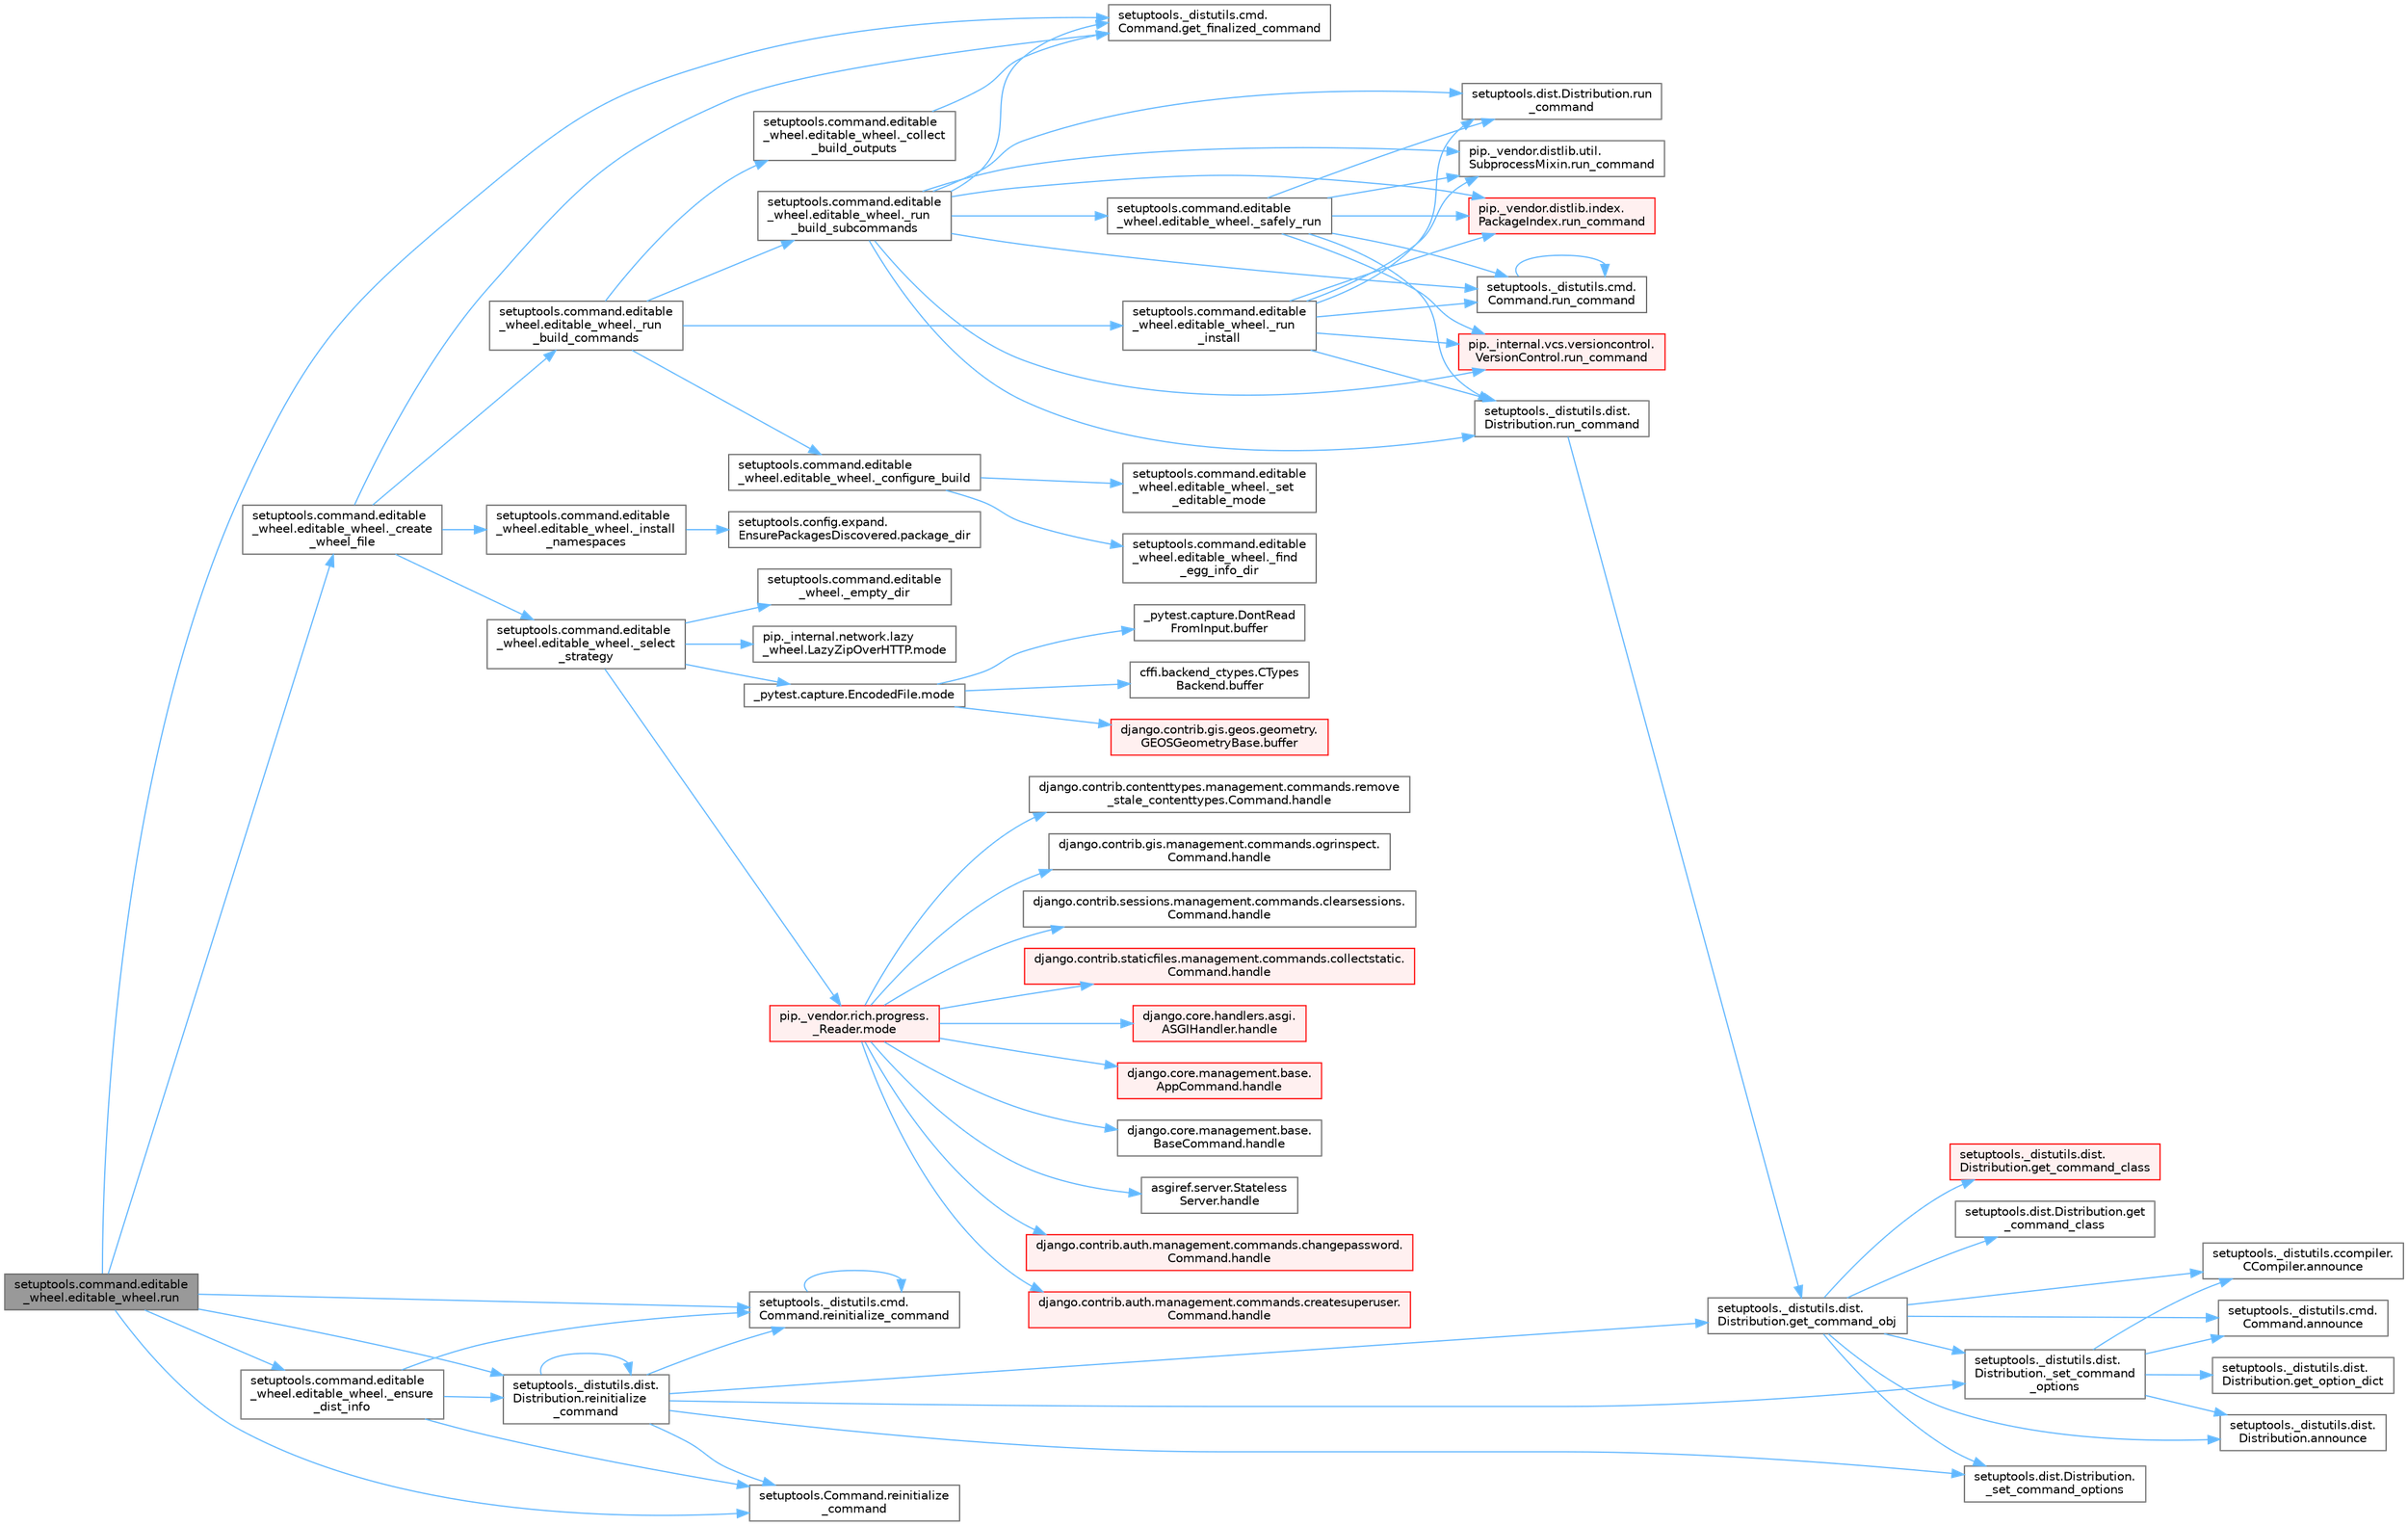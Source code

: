 digraph "setuptools.command.editable_wheel.editable_wheel.run"
{
 // LATEX_PDF_SIZE
  bgcolor="transparent";
  edge [fontname=Helvetica,fontsize=10,labelfontname=Helvetica,labelfontsize=10];
  node [fontname=Helvetica,fontsize=10,shape=box,height=0.2,width=0.4];
  rankdir="LR";
  Node1 [id="Node000001",label="setuptools.command.editable\l_wheel.editable_wheel.run",height=0.2,width=0.4,color="gray40", fillcolor="grey60", style="filled", fontcolor="black",tooltip=" "];
  Node1 -> Node2 [id="edge1_Node000001_Node000002",color="steelblue1",style="solid",tooltip=" "];
  Node2 [id="Node000002",label="setuptools.command.editable\l_wheel.editable_wheel._create\l_wheel_file",height=0.2,width=0.4,color="grey40", fillcolor="white", style="filled",URL="$classsetuptools_1_1command_1_1editable__wheel_1_1editable__wheel.html#a90540926ae137972493aabda883e46df",tooltip=" "];
  Node2 -> Node3 [id="edge2_Node000002_Node000003",color="steelblue1",style="solid",tooltip=" "];
  Node3 [id="Node000003",label="setuptools.command.editable\l_wheel.editable_wheel._install\l_namespaces",height=0.2,width=0.4,color="grey40", fillcolor="white", style="filled",URL="$classsetuptools_1_1command_1_1editable__wheel_1_1editable__wheel.html#a11f27c9c60dab793a6fd2f2699c61aec",tooltip=" "];
  Node3 -> Node4 [id="edge3_Node000003_Node000004",color="steelblue1",style="solid",tooltip=" "];
  Node4 [id="Node000004",label="setuptools.config.expand.\lEnsurePackagesDiscovered.package_dir",height=0.2,width=0.4,color="grey40", fillcolor="white", style="filled",URL="$classsetuptools_1_1config_1_1expand_1_1_ensure_packages_discovered.html#aba4dfa91ab3b12c7bb7bc2b75820c1a0",tooltip=" "];
  Node2 -> Node5 [id="edge4_Node000002_Node000005",color="steelblue1",style="solid",tooltip=" "];
  Node5 [id="Node000005",label="setuptools.command.editable\l_wheel.editable_wheel._run\l_build_commands",height=0.2,width=0.4,color="grey40", fillcolor="white", style="filled",URL="$classsetuptools_1_1command_1_1editable__wheel_1_1editable__wheel.html#a14c14105433e17bb7ad7c062a2111b35",tooltip=" "];
  Node5 -> Node6 [id="edge5_Node000005_Node000006",color="steelblue1",style="solid",tooltip=" "];
  Node6 [id="Node000006",label="setuptools.command.editable\l_wheel.editable_wheel._collect\l_build_outputs",height=0.2,width=0.4,color="grey40", fillcolor="white", style="filled",URL="$classsetuptools_1_1command_1_1editable__wheel_1_1editable__wheel.html#a9996e5ae264dfc0d5ad8ec6e6e731778",tooltip=" "];
  Node6 -> Node7 [id="edge6_Node000006_Node000007",color="steelblue1",style="solid",tooltip=" "];
  Node7 [id="Node000007",label="setuptools._distutils.cmd.\lCommand.get_finalized_command",height=0.2,width=0.4,color="grey40", fillcolor="white", style="filled",URL="$classsetuptools_1_1__distutils_1_1cmd_1_1_command.html#a6f8fd576b884ae94811fc896a77e13a2",tooltip=" "];
  Node5 -> Node8 [id="edge7_Node000005_Node000008",color="steelblue1",style="solid",tooltip=" "];
  Node8 [id="Node000008",label="setuptools.command.editable\l_wheel.editable_wheel._configure_build",height=0.2,width=0.4,color="grey40", fillcolor="white", style="filled",URL="$classsetuptools_1_1command_1_1editable__wheel_1_1editable__wheel.html#ab85e0afb7f94cb90a9e7ab94202976e0",tooltip=" "];
  Node8 -> Node9 [id="edge8_Node000008_Node000009",color="steelblue1",style="solid",tooltip=" "];
  Node9 [id="Node000009",label="setuptools.command.editable\l_wheel.editable_wheel._find\l_egg_info_dir",height=0.2,width=0.4,color="grey40", fillcolor="white", style="filled",URL="$classsetuptools_1_1command_1_1editable__wheel_1_1editable__wheel.html#acccfe2442a756c9437d4dacf5bf88ad5",tooltip=" "];
  Node8 -> Node10 [id="edge9_Node000008_Node000010",color="steelblue1",style="solid",tooltip=" "];
  Node10 [id="Node000010",label="setuptools.command.editable\l_wheel.editable_wheel._set\l_editable_mode",height=0.2,width=0.4,color="grey40", fillcolor="white", style="filled",URL="$classsetuptools_1_1command_1_1editable__wheel_1_1editable__wheel.html#ab6da790525b50abff1db26776b6f872f",tooltip=" "];
  Node5 -> Node11 [id="edge10_Node000005_Node000011",color="steelblue1",style="solid",tooltip=" "];
  Node11 [id="Node000011",label="setuptools.command.editable\l_wheel.editable_wheel._run\l_build_subcommands",height=0.2,width=0.4,color="grey40", fillcolor="white", style="filled",URL="$classsetuptools_1_1command_1_1editable__wheel_1_1editable__wheel.html#a5a1d2b004b213e6e74118156431e9475",tooltip=" "];
  Node11 -> Node12 [id="edge11_Node000011_Node000012",color="steelblue1",style="solid",tooltip=" "];
  Node12 [id="Node000012",label="setuptools.command.editable\l_wheel.editable_wheel._safely_run",height=0.2,width=0.4,color="grey40", fillcolor="white", style="filled",URL="$classsetuptools_1_1command_1_1editable__wheel_1_1editable__wheel.html#a6da651144035301b28de27c71676f28a",tooltip=" "];
  Node12 -> Node13 [id="edge12_Node000012_Node000013",color="steelblue1",style="solid",tooltip=" "];
  Node13 [id="Node000013",label="pip._internal.vcs.versioncontrol.\lVersionControl.run_command",height=0.2,width=0.4,color="red", fillcolor="#FFF0F0", style="filled",URL="$classpip_1_1__internal_1_1vcs_1_1versioncontrol_1_1_version_control.html#a7f3113dd29f4badd64da85b03c42c02c",tooltip=" "];
  Node12 -> Node4368 [id="edge13_Node000012_Node004368",color="steelblue1",style="solid",tooltip=" "];
  Node4368 [id="Node004368",label="pip._vendor.distlib.index.\lPackageIndex.run_command",height=0.2,width=0.4,color="red", fillcolor="#FFF0F0", style="filled",URL="$classpip_1_1__vendor_1_1distlib_1_1index_1_1_package_index.html#acd7bac9eea76a4f817fcadc41b2c9892",tooltip=" "];
  Node12 -> Node4369 [id="edge14_Node000012_Node004369",color="steelblue1",style="solid",tooltip=" "];
  Node4369 [id="Node004369",label="pip._vendor.distlib.util.\lSubprocessMixin.run_command",height=0.2,width=0.4,color="grey40", fillcolor="white", style="filled",URL="$classpip_1_1__vendor_1_1distlib_1_1util_1_1_subprocess_mixin.html#a67b639c1839416a8a0e96ca282d92002",tooltip=" "];
  Node12 -> Node4370 [id="edge15_Node000012_Node004370",color="steelblue1",style="solid",tooltip=" "];
  Node4370 [id="Node004370",label="setuptools._distutils.cmd.\lCommand.run_command",height=0.2,width=0.4,color="grey40", fillcolor="white", style="filled",URL="$classsetuptools_1_1__distutils_1_1cmd_1_1_command.html#a4563751ee7f1d9e8fab0309f53ba8296",tooltip=" "];
  Node4370 -> Node4370 [id="edge16_Node004370_Node004370",color="steelblue1",style="solid",tooltip=" "];
  Node12 -> Node4371 [id="edge17_Node000012_Node004371",color="steelblue1",style="solid",tooltip=" "];
  Node4371 [id="Node004371",label="setuptools._distutils.dist.\lDistribution.run_command",height=0.2,width=0.4,color="grey40", fillcolor="white", style="filled",URL="$classsetuptools_1_1__distutils_1_1dist_1_1_distribution.html#af88f5c28eb0069f7f38d97a6ec0b6aa3",tooltip=" "];
  Node4371 -> Node4372 [id="edge18_Node004371_Node004372",color="steelblue1",style="solid",tooltip=" "];
  Node4372 [id="Node004372",label="setuptools._distutils.dist.\lDistribution.get_command_obj",height=0.2,width=0.4,color="grey40", fillcolor="white", style="filled",URL="$classsetuptools_1_1__distutils_1_1dist_1_1_distribution.html#a80e8e7bbd4549f6bcfc1203aa0a78690",tooltip=" "];
  Node4372 -> Node4373 [id="edge19_Node004372_Node004373",color="steelblue1",style="solid",tooltip=" "];
  Node4373 [id="Node004373",label="setuptools._distutils.dist.\lDistribution._set_command\l_options",height=0.2,width=0.4,color="grey40", fillcolor="white", style="filled",URL="$classsetuptools_1_1__distutils_1_1dist_1_1_distribution.html#a18f0a5852aea0864878a3ff850317e8e",tooltip=" "];
  Node4373 -> Node4374 [id="edge20_Node004373_Node004374",color="steelblue1",style="solid",tooltip=" "];
  Node4374 [id="Node004374",label="setuptools._distutils.ccompiler.\lCCompiler.announce",height=0.2,width=0.4,color="grey40", fillcolor="white", style="filled",URL="$classsetuptools_1_1__distutils_1_1ccompiler_1_1_c_compiler.html#aa3b135cbc701542ede506cb2cc429352",tooltip=" "];
  Node4373 -> Node4375 [id="edge21_Node004373_Node004375",color="steelblue1",style="solid",tooltip=" "];
  Node4375 [id="Node004375",label="setuptools._distutils.cmd.\lCommand.announce",height=0.2,width=0.4,color="grey40", fillcolor="white", style="filled",URL="$classsetuptools_1_1__distutils_1_1cmd_1_1_command.html#a617e96c97815818788bf22ed34f932bd",tooltip=" "];
  Node4373 -> Node4376 [id="edge22_Node004373_Node004376",color="steelblue1",style="solid",tooltip=" "];
  Node4376 [id="Node004376",label="setuptools._distutils.dist.\lDistribution.announce",height=0.2,width=0.4,color="grey40", fillcolor="white", style="filled",URL="$classsetuptools_1_1__distutils_1_1dist_1_1_distribution.html#a09eaa94f176e458f16a7ef67678bf91f",tooltip=" "];
  Node4373 -> Node4377 [id="edge23_Node004373_Node004377",color="steelblue1",style="solid",tooltip=" "];
  Node4377 [id="Node004377",label="setuptools._distutils.dist.\lDistribution.get_option_dict",height=0.2,width=0.4,color="grey40", fillcolor="white", style="filled",URL="$classsetuptools_1_1__distutils_1_1dist_1_1_distribution.html#a593d7191ad69a1d2a6b15f5e8c26d1f8",tooltip=" "];
  Node4372 -> Node4378 [id="edge24_Node004372_Node004378",color="steelblue1",style="solid",tooltip=" "];
  Node4378 [id="Node004378",label="setuptools.dist.Distribution.\l_set_command_options",height=0.2,width=0.4,color="grey40", fillcolor="white", style="filled",URL="$classsetuptools_1_1dist_1_1_distribution.html#a57b1e11e1a51083fc73877872ac0728c",tooltip=" "];
  Node4372 -> Node4374 [id="edge25_Node004372_Node004374",color="steelblue1",style="solid",tooltip=" "];
  Node4372 -> Node4375 [id="edge26_Node004372_Node004375",color="steelblue1",style="solid",tooltip=" "];
  Node4372 -> Node4376 [id="edge27_Node004372_Node004376",color="steelblue1",style="solid",tooltip=" "];
  Node4372 -> Node4379 [id="edge28_Node004372_Node004379",color="steelblue1",style="solid",tooltip=" "];
  Node4379 [id="Node004379",label="setuptools._distutils.dist.\lDistribution.get_command_class",height=0.2,width=0.4,color="red", fillcolor="#FFF0F0", style="filled",URL="$classsetuptools_1_1__distutils_1_1dist_1_1_distribution.html#a2ce841e3aa6215345f6adf7b61d21140",tooltip=" "];
  Node4372 -> Node4381 [id="edge29_Node004372_Node004381",color="steelblue1",style="solid",tooltip=" "];
  Node4381 [id="Node004381",label="setuptools.dist.Distribution.get\l_command_class",height=0.2,width=0.4,color="grey40", fillcolor="white", style="filled",URL="$classsetuptools_1_1dist_1_1_distribution.html#a3de52a5602385e14389bee35e6338278",tooltip=" "];
  Node12 -> Node4382 [id="edge30_Node000012_Node004382",color="steelblue1",style="solid",tooltip=" "];
  Node4382 [id="Node004382",label="setuptools.dist.Distribution.run\l_command",height=0.2,width=0.4,color="grey40", fillcolor="white", style="filled",URL="$classsetuptools_1_1dist_1_1_distribution.html#ada44d31a730845b467a60aa9fb177bd0",tooltip=" "];
  Node11 -> Node7 [id="edge31_Node000011_Node000007",color="steelblue1",style="solid",tooltip=" "];
  Node11 -> Node13 [id="edge32_Node000011_Node000013",color="steelblue1",style="solid",tooltip=" "];
  Node11 -> Node4368 [id="edge33_Node000011_Node004368",color="steelblue1",style="solid",tooltip=" "];
  Node11 -> Node4369 [id="edge34_Node000011_Node004369",color="steelblue1",style="solid",tooltip=" "];
  Node11 -> Node4370 [id="edge35_Node000011_Node004370",color="steelblue1",style="solid",tooltip=" "];
  Node11 -> Node4371 [id="edge36_Node000011_Node004371",color="steelblue1",style="solid",tooltip=" "];
  Node11 -> Node4382 [id="edge37_Node000011_Node004382",color="steelblue1",style="solid",tooltip=" "];
  Node5 -> Node4537 [id="edge38_Node000005_Node004537",color="steelblue1",style="solid",tooltip=" "];
  Node4537 [id="Node004537",label="setuptools.command.editable\l_wheel.editable_wheel._run\l_install",height=0.2,width=0.4,color="grey40", fillcolor="white", style="filled",URL="$classsetuptools_1_1command_1_1editable__wheel_1_1editable__wheel.html#aba952add5a0ce87ee98e3c00882a08d6",tooltip=" "];
  Node4537 -> Node13 [id="edge39_Node004537_Node000013",color="steelblue1",style="solid",tooltip=" "];
  Node4537 -> Node4368 [id="edge40_Node004537_Node004368",color="steelblue1",style="solid",tooltip=" "];
  Node4537 -> Node4369 [id="edge41_Node004537_Node004369",color="steelblue1",style="solid",tooltip=" "];
  Node4537 -> Node4370 [id="edge42_Node004537_Node004370",color="steelblue1",style="solid",tooltip=" "];
  Node4537 -> Node4371 [id="edge43_Node004537_Node004371",color="steelblue1",style="solid",tooltip=" "];
  Node4537 -> Node4382 [id="edge44_Node004537_Node004382",color="steelblue1",style="solid",tooltip=" "];
  Node2 -> Node4538 [id="edge45_Node000002_Node004538",color="steelblue1",style="solid",tooltip=" "];
  Node4538 [id="Node004538",label="setuptools.command.editable\l_wheel.editable_wheel._select\l_strategy",height=0.2,width=0.4,color="grey40", fillcolor="white", style="filled",URL="$classsetuptools_1_1command_1_1editable__wheel_1_1editable__wheel.html#a28e28eb6a4c28fad162d5a3cdd422eaa",tooltip=" "];
  Node4538 -> Node4539 [id="edge46_Node004538_Node004539",color="steelblue1",style="solid",tooltip=" "];
  Node4539 [id="Node004539",label="setuptools.command.editable\l_wheel._empty_dir",height=0.2,width=0.4,color="grey40", fillcolor="white", style="filled",URL="$namespacesetuptools_1_1command_1_1editable__wheel.html#ab46f438493164da07bdd7cfc08e94099",tooltip=" "];
  Node4538 -> Node4540 [id="edge47_Node004538_Node004540",color="steelblue1",style="solid",tooltip=" "];
  Node4540 [id="Node004540",label="_pytest.capture.EncodedFile.mode",height=0.2,width=0.4,color="grey40", fillcolor="white", style="filled",URL="$class__pytest_1_1capture_1_1_encoded_file.html#ac217890bc265701fdfd07eeb261c1be7",tooltip=" "];
  Node4540 -> Node4541 [id="edge48_Node004540_Node004541",color="steelblue1",style="solid",tooltip=" "];
  Node4541 [id="Node004541",label="_pytest.capture.DontRead\lFromInput.buffer",height=0.2,width=0.4,color="grey40", fillcolor="white", style="filled",URL="$class__pytest_1_1capture_1_1_dont_read_from_input.html#a8065cb7ea7f499e0b089fdbd38af7d1a",tooltip=" "];
  Node4540 -> Node4542 [id="edge49_Node004540_Node004542",color="steelblue1",style="solid",tooltip=" "];
  Node4542 [id="Node004542",label="cffi.backend_ctypes.CTypes\lBackend.buffer",height=0.2,width=0.4,color="grey40", fillcolor="white", style="filled",URL="$classcffi_1_1backend__ctypes_1_1_c_types_backend.html#a0bf19926499ff419e97a713dc48fb61c",tooltip=" "];
  Node4540 -> Node4543 [id="edge50_Node004540_Node004543",color="steelblue1",style="solid",tooltip=" "];
  Node4543 [id="Node004543",label="django.contrib.gis.geos.geometry.\lGEOSGeometryBase.buffer",height=0.2,width=0.4,color="red", fillcolor="#FFF0F0", style="filled",URL="$classdjango_1_1contrib_1_1gis_1_1geos_1_1geometry_1_1_g_e_o_s_geometry_base.html#a42422422c1d89880282b209dacbdf53e",tooltip=" "];
  Node4538 -> Node4544 [id="edge51_Node004538_Node004544",color="steelblue1",style="solid",tooltip=" "];
  Node4544 [id="Node004544",label="pip._internal.network.lazy\l_wheel.LazyZipOverHTTP.mode",height=0.2,width=0.4,color="grey40", fillcolor="white", style="filled",URL="$classpip_1_1__internal_1_1network_1_1lazy__wheel_1_1_lazy_zip_over_h_t_t_p.html#ad8978045c5bbc05ace1ee2111be6a113",tooltip=" "];
  Node4538 -> Node4545 [id="edge52_Node004538_Node004545",color="steelblue1",style="solid",tooltip=" "];
  Node4545 [id="Node004545",label="pip._vendor.rich.progress.\l_Reader.mode",height=0.2,width=0.4,color="red", fillcolor="#FFF0F0", style="filled",URL="$classpip_1_1__vendor_1_1rich_1_1progress_1_1___reader.html#a744eab5dc9ede10fd26932ecf9ccbddc",tooltip=" "];
  Node4545 -> Node250 [id="edge53_Node004545_Node000250",color="steelblue1",style="solid",tooltip=" "];
  Node250 [id="Node000250",label="asgiref.server.Stateless\lServer.handle",height=0.2,width=0.4,color="grey40", fillcolor="white", style="filled",URL="$classasgiref_1_1server_1_1_stateless_server.html#a35cf023938b43f40945fa4c4072ffbc1",tooltip=" "];
  Node4545 -> Node251 [id="edge54_Node004545_Node000251",color="steelblue1",style="solid",tooltip=" "];
  Node251 [id="Node000251",label="django.contrib.auth.management.commands.changepassword.\lCommand.handle",height=0.2,width=0.4,color="red", fillcolor="#FFF0F0", style="filled",URL="$classdjango_1_1contrib_1_1auth_1_1management_1_1commands_1_1changepassword_1_1_command.html#a8967db67e9ba34055e8053ad062d9006",tooltip=" "];
  Node4545 -> Node253 [id="edge55_Node004545_Node000253",color="steelblue1",style="solid",tooltip=" "];
  Node253 [id="Node000253",label="django.contrib.auth.management.commands.createsuperuser.\lCommand.handle",height=0.2,width=0.4,color="red", fillcolor="#FFF0F0", style="filled",URL="$classdjango_1_1contrib_1_1auth_1_1management_1_1commands_1_1createsuperuser_1_1_command.html#acc63f22a8181da25db0750a091470287",tooltip=" "];
  Node4545 -> Node257 [id="edge56_Node004545_Node000257",color="steelblue1",style="solid",tooltip=" "];
  Node257 [id="Node000257",label="django.contrib.contenttypes.management.commands.remove\l_stale_contenttypes.Command.handle",height=0.2,width=0.4,color="grey40", fillcolor="white", style="filled",URL="$classdjango_1_1contrib_1_1contenttypes_1_1management_1_1commands_1_1remove__stale__contenttypes_1_1_command.html#a4877da71ed28ae791e138ba2fbf1dffe",tooltip=" "];
  Node4545 -> Node258 [id="edge57_Node004545_Node000258",color="steelblue1",style="solid",tooltip=" "];
  Node258 [id="Node000258",label="django.contrib.gis.management.commands.ogrinspect.\lCommand.handle",height=0.2,width=0.4,color="grey40", fillcolor="white", style="filled",URL="$classdjango_1_1contrib_1_1gis_1_1management_1_1commands_1_1ogrinspect_1_1_command.html#ae6396324a38c7fcad96d9521034036b7",tooltip=" "];
  Node4545 -> Node259 [id="edge58_Node004545_Node000259",color="steelblue1",style="solid",tooltip=" "];
  Node259 [id="Node000259",label="django.contrib.sessions.management.commands.clearsessions.\lCommand.handle",height=0.2,width=0.4,color="grey40", fillcolor="white", style="filled",URL="$classdjango_1_1contrib_1_1sessions_1_1management_1_1commands_1_1clearsessions_1_1_command.html#a729564a5d4b467fcc23bc0f9a4fa07c8",tooltip=" "];
  Node4545 -> Node260 [id="edge59_Node004545_Node000260",color="steelblue1",style="solid",tooltip=" "];
  Node260 [id="Node000260",label="django.contrib.staticfiles.management.commands.collectstatic.\lCommand.handle",height=0.2,width=0.4,color="red", fillcolor="#FFF0F0", style="filled",URL="$classdjango_1_1contrib_1_1staticfiles_1_1management_1_1commands_1_1collectstatic_1_1_command.html#a77042fe151f5e5c26990bdd187c9f21e",tooltip=" "];
  Node4545 -> Node706 [id="edge60_Node004545_Node000706",color="steelblue1",style="solid",tooltip=" "];
  Node706 [id="Node000706",label="django.core.handlers.asgi.\lASGIHandler.handle",height=0.2,width=0.4,color="red", fillcolor="#FFF0F0", style="filled",URL="$classdjango_1_1core_1_1handlers_1_1asgi_1_1_a_s_g_i_handler.html#ab8bd4217b27960d333b61f7311b7f8ee",tooltip=" "];
  Node4545 -> Node716 [id="edge61_Node004545_Node000716",color="steelblue1",style="solid",tooltip=" "];
  Node716 [id="Node000716",label="django.core.management.base.\lAppCommand.handle",height=0.2,width=0.4,color="red", fillcolor="#FFF0F0", style="filled",URL="$classdjango_1_1core_1_1management_1_1base_1_1_app_command.html#ae9ba2e4e61b6a84c5937979789996637",tooltip=" "];
  Node4545 -> Node719 [id="edge62_Node004545_Node000719",color="steelblue1",style="solid",tooltip=" "];
  Node719 [id="Node000719",label="django.core.management.base.\lBaseCommand.handle",height=0.2,width=0.4,color="grey40", fillcolor="white", style="filled",URL="$classdjango_1_1core_1_1management_1_1base_1_1_base_command.html#a52656ddf33d25f682f484c5d505a811d",tooltip=" "];
  Node2 -> Node7 [id="edge63_Node000002_Node000007",color="steelblue1",style="solid",tooltip=" "];
  Node1 -> Node4546 [id="edge64_Node000001_Node004546",color="steelblue1",style="solid",tooltip=" "];
  Node4546 [id="Node004546",label="setuptools.command.editable\l_wheel.editable_wheel._ensure\l_dist_info",height=0.2,width=0.4,color="grey40", fillcolor="white", style="filled",URL="$classsetuptools_1_1command_1_1editable__wheel_1_1editable__wheel.html#a32893594f23387e938e94fa715d91079",tooltip=" "];
  Node4546 -> Node4547 [id="edge65_Node004546_Node004547",color="steelblue1",style="solid",tooltip=" "];
  Node4547 [id="Node004547",label="setuptools._distutils.cmd.\lCommand.reinitialize_command",height=0.2,width=0.4,color="grey40", fillcolor="white", style="filled",URL="$classsetuptools_1_1__distutils_1_1cmd_1_1_command.html#adb02cdc9d2e99a6cadf3f534b2e4c104",tooltip=" "];
  Node4547 -> Node4547 [id="edge66_Node004547_Node004547",color="steelblue1",style="solid",tooltip=" "];
  Node4546 -> Node4548 [id="edge67_Node004546_Node004548",color="steelblue1",style="solid",tooltip=" "];
  Node4548 [id="Node004548",label="setuptools._distutils.dist.\lDistribution.reinitialize\l_command",height=0.2,width=0.4,color="grey40", fillcolor="white", style="filled",URL="$classsetuptools_1_1__distutils_1_1dist_1_1_distribution.html#af2c7f4e88aef83b7998790901d61690c",tooltip=" "];
  Node4548 -> Node4373 [id="edge68_Node004548_Node004373",color="steelblue1",style="solid",tooltip=" "];
  Node4548 -> Node4378 [id="edge69_Node004548_Node004378",color="steelblue1",style="solid",tooltip=" "];
  Node4548 -> Node4372 [id="edge70_Node004548_Node004372",color="steelblue1",style="solid",tooltip=" "];
  Node4548 -> Node4547 [id="edge71_Node004548_Node004547",color="steelblue1",style="solid",tooltip=" "];
  Node4548 -> Node4548 [id="edge72_Node004548_Node004548",color="steelblue1",style="solid",tooltip=" "];
  Node4548 -> Node4549 [id="edge73_Node004548_Node004549",color="steelblue1",style="solid",tooltip=" "];
  Node4549 [id="Node004549",label="setuptools.Command.reinitialize\l_command",height=0.2,width=0.4,color="grey40", fillcolor="white", style="filled",URL="$classsetuptools_1_1_command.html#a9d9c051523abcdd1a31f1b0af60aecbb",tooltip=" "];
  Node4546 -> Node4549 [id="edge74_Node004546_Node004549",color="steelblue1",style="solid",tooltip=" "];
  Node1 -> Node7 [id="edge75_Node000001_Node000007",color="steelblue1",style="solid",tooltip=" "];
  Node1 -> Node4547 [id="edge76_Node000001_Node004547",color="steelblue1",style="solid",tooltip=" "];
  Node1 -> Node4548 [id="edge77_Node000001_Node004548",color="steelblue1",style="solid",tooltip=" "];
  Node1 -> Node4549 [id="edge78_Node000001_Node004549",color="steelblue1",style="solid",tooltip=" "];
}

